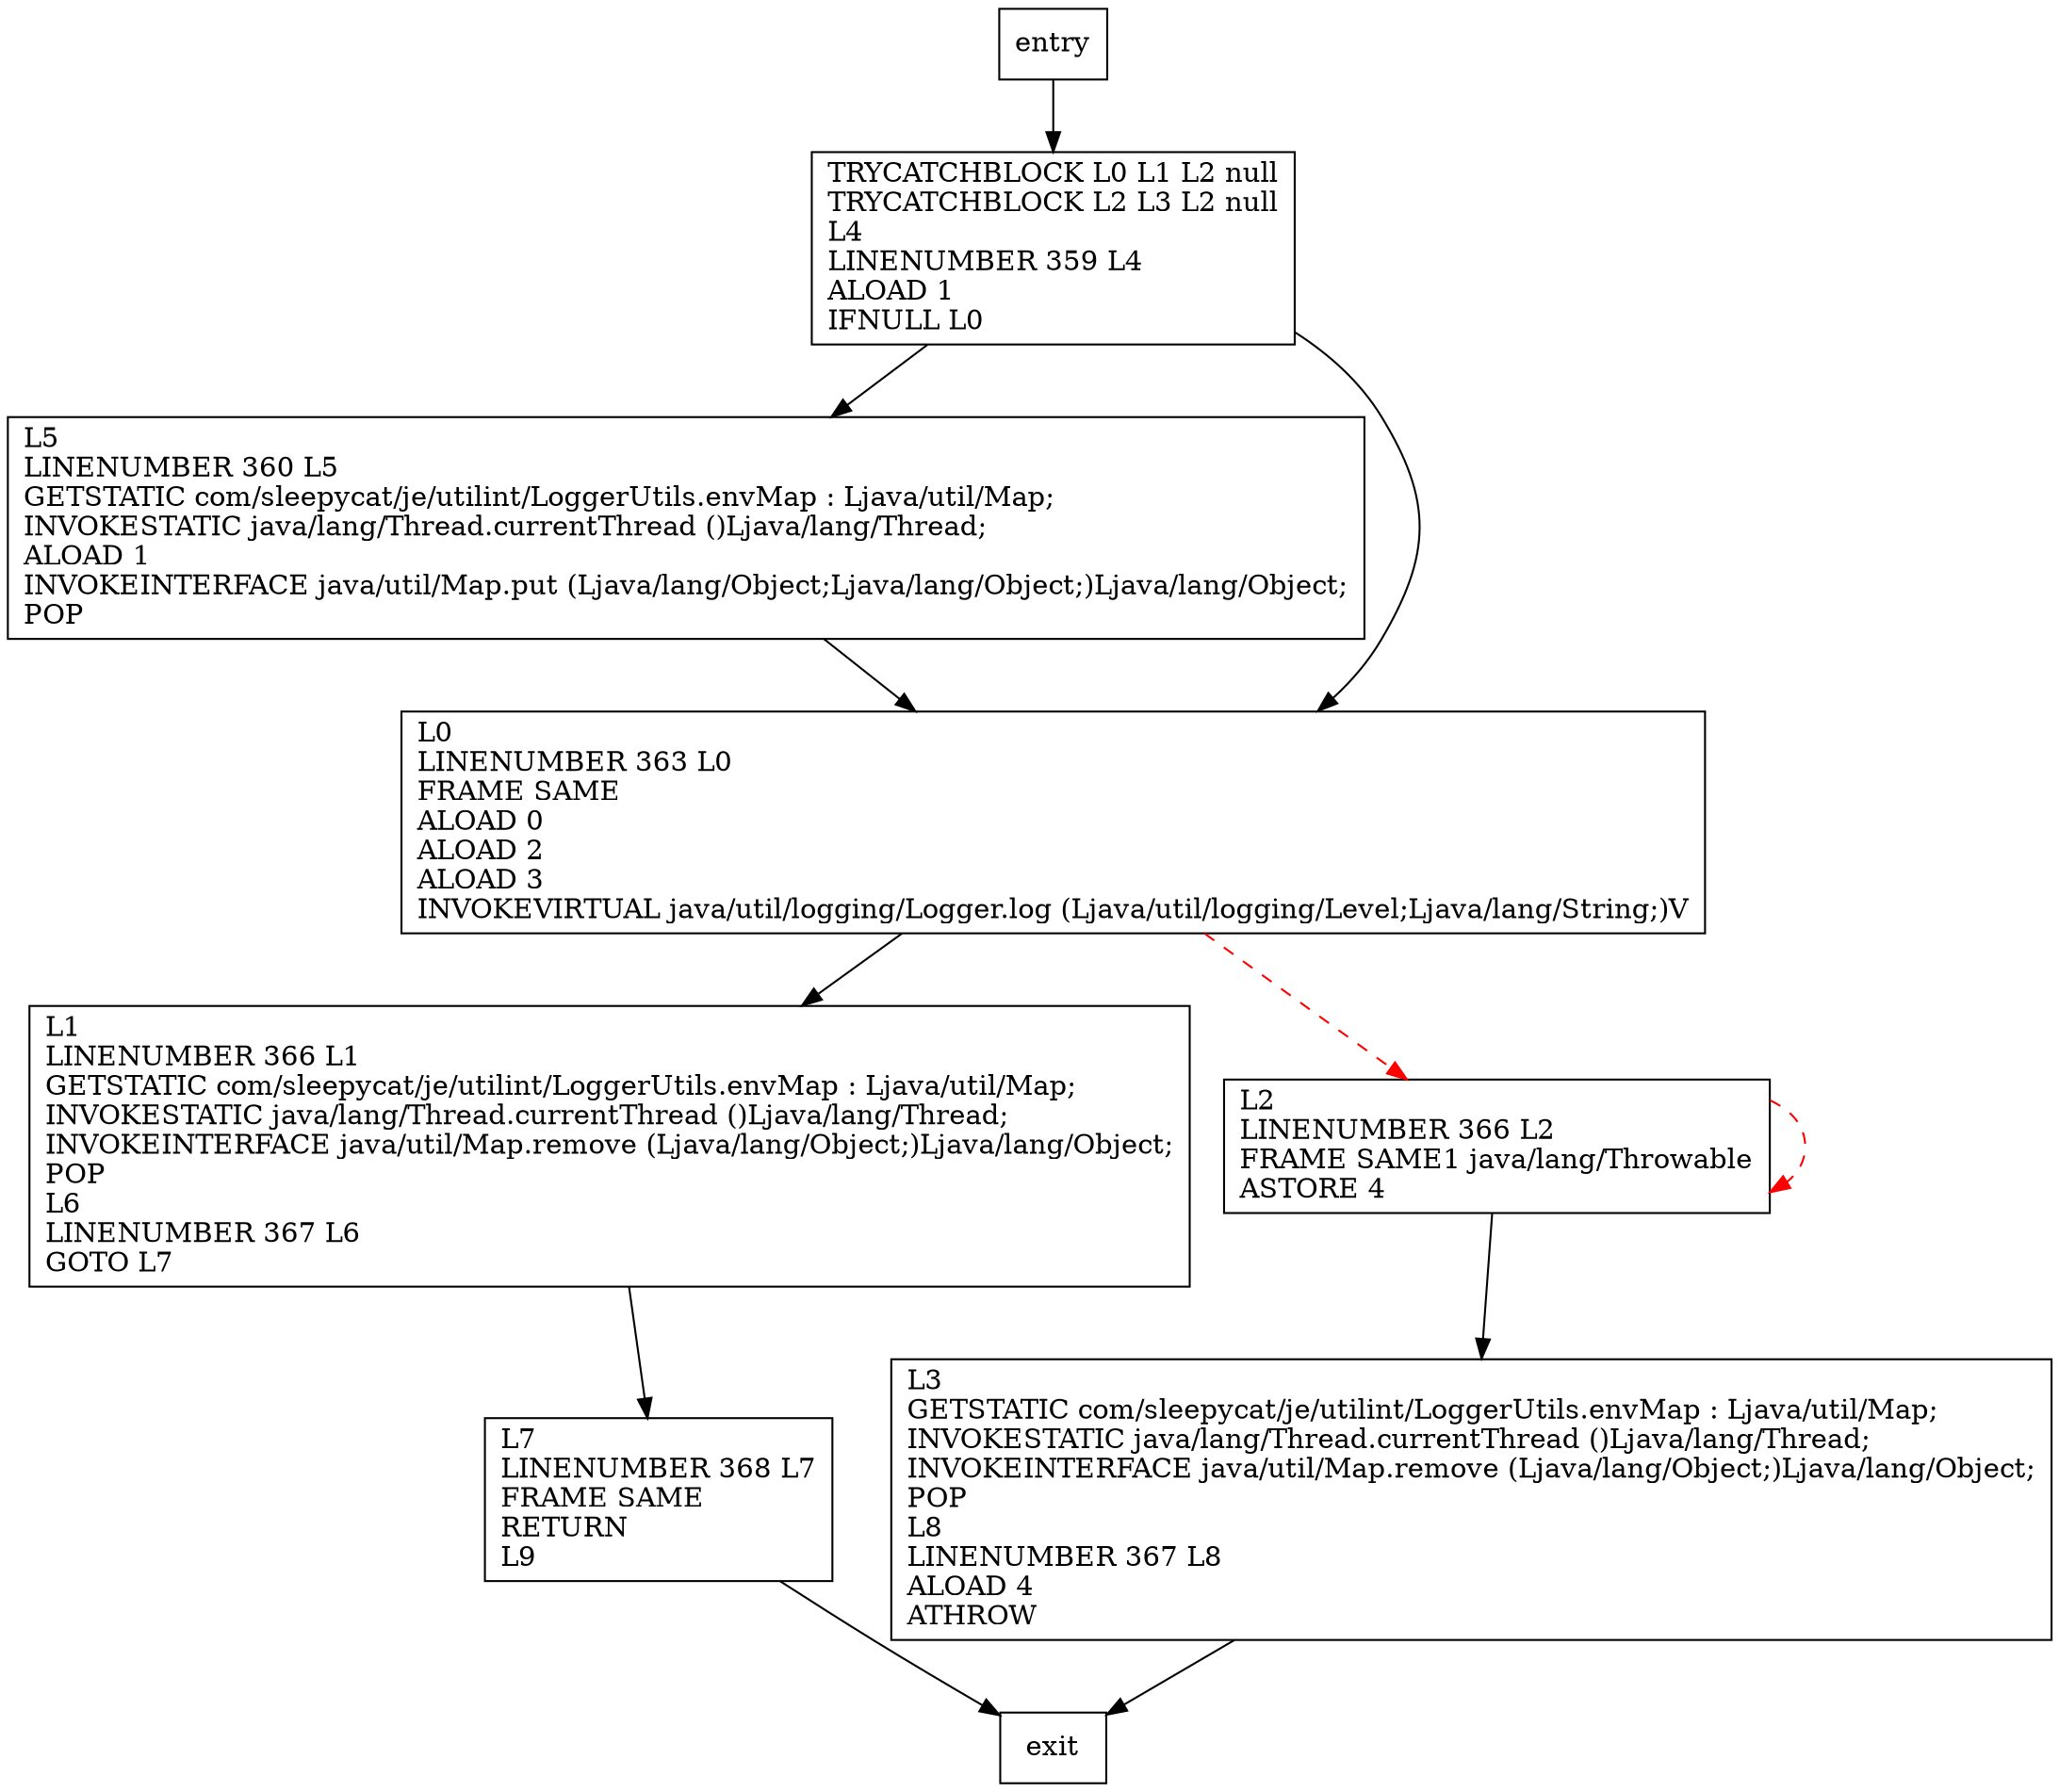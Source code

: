 digraph logMsg {
node [shape=record];
336140016 [label="L1\lLINENUMBER 366 L1\lGETSTATIC com/sleepycat/je/utilint/LoggerUtils.envMap : Ljava/util/Map;\lINVOKESTATIC java/lang/Thread.currentThread ()Ljava/lang/Thread;\lINVOKEINTERFACE java/util/Map.remove (Ljava/lang/Object;)Ljava/lang/Object;\lPOP\lL6\lLINENUMBER 367 L6\lGOTO L7\l"];
1361679711 [label="TRYCATCHBLOCK L0 L1 L2 null\lTRYCATCHBLOCK L2 L3 L2 null\lL4\lLINENUMBER 359 L4\lALOAD 1\lIFNULL L0\l"];
1347458015 [label="L5\lLINENUMBER 360 L5\lGETSTATIC com/sleepycat/je/utilint/LoggerUtils.envMap : Ljava/util/Map;\lINVOKESTATIC java/lang/Thread.currentThread ()Ljava/lang/Thread;\lALOAD 1\lINVOKEINTERFACE java/util/Map.put (Ljava/lang/Object;Ljava/lang/Object;)Ljava/lang/Object;\lPOP\l"];
499992373 [label="L0\lLINENUMBER 363 L0\lFRAME SAME\lALOAD 0\lALOAD 2\lALOAD 3\lINVOKEVIRTUAL java/util/logging/Logger.log (Ljava/util/logging/Level;Ljava/lang/String;)V\l"];
668175615 [label="L3\lGETSTATIC com/sleepycat/je/utilint/LoggerUtils.envMap : Ljava/util/Map;\lINVOKESTATIC java/lang/Thread.currentThread ()Ljava/lang/Thread;\lINVOKEINTERFACE java/util/Map.remove (Ljava/lang/Object;)Ljava/lang/Object;\lPOP\lL8\lLINENUMBER 367 L8\lALOAD 4\lATHROW\l"];
213037491 [label="L7\lLINENUMBER 368 L7\lFRAME SAME\lRETURN\lL9\l"];
978150788 [label="L2\lLINENUMBER 366 L2\lFRAME SAME1 java/lang/Throwable\lASTORE 4\l"];
entry;
exit;
entry -> 1361679711
336140016 -> 213037491
1361679711 -> 1347458015
1361679711 -> 499992373
1347458015 -> 499992373
499992373 -> 336140016
499992373 -> 978150788 [style=dashed, color=red]
668175615 -> exit
213037491 -> exit
978150788 -> 668175615
978150788 -> 978150788 [style=dashed, color=red]
}
